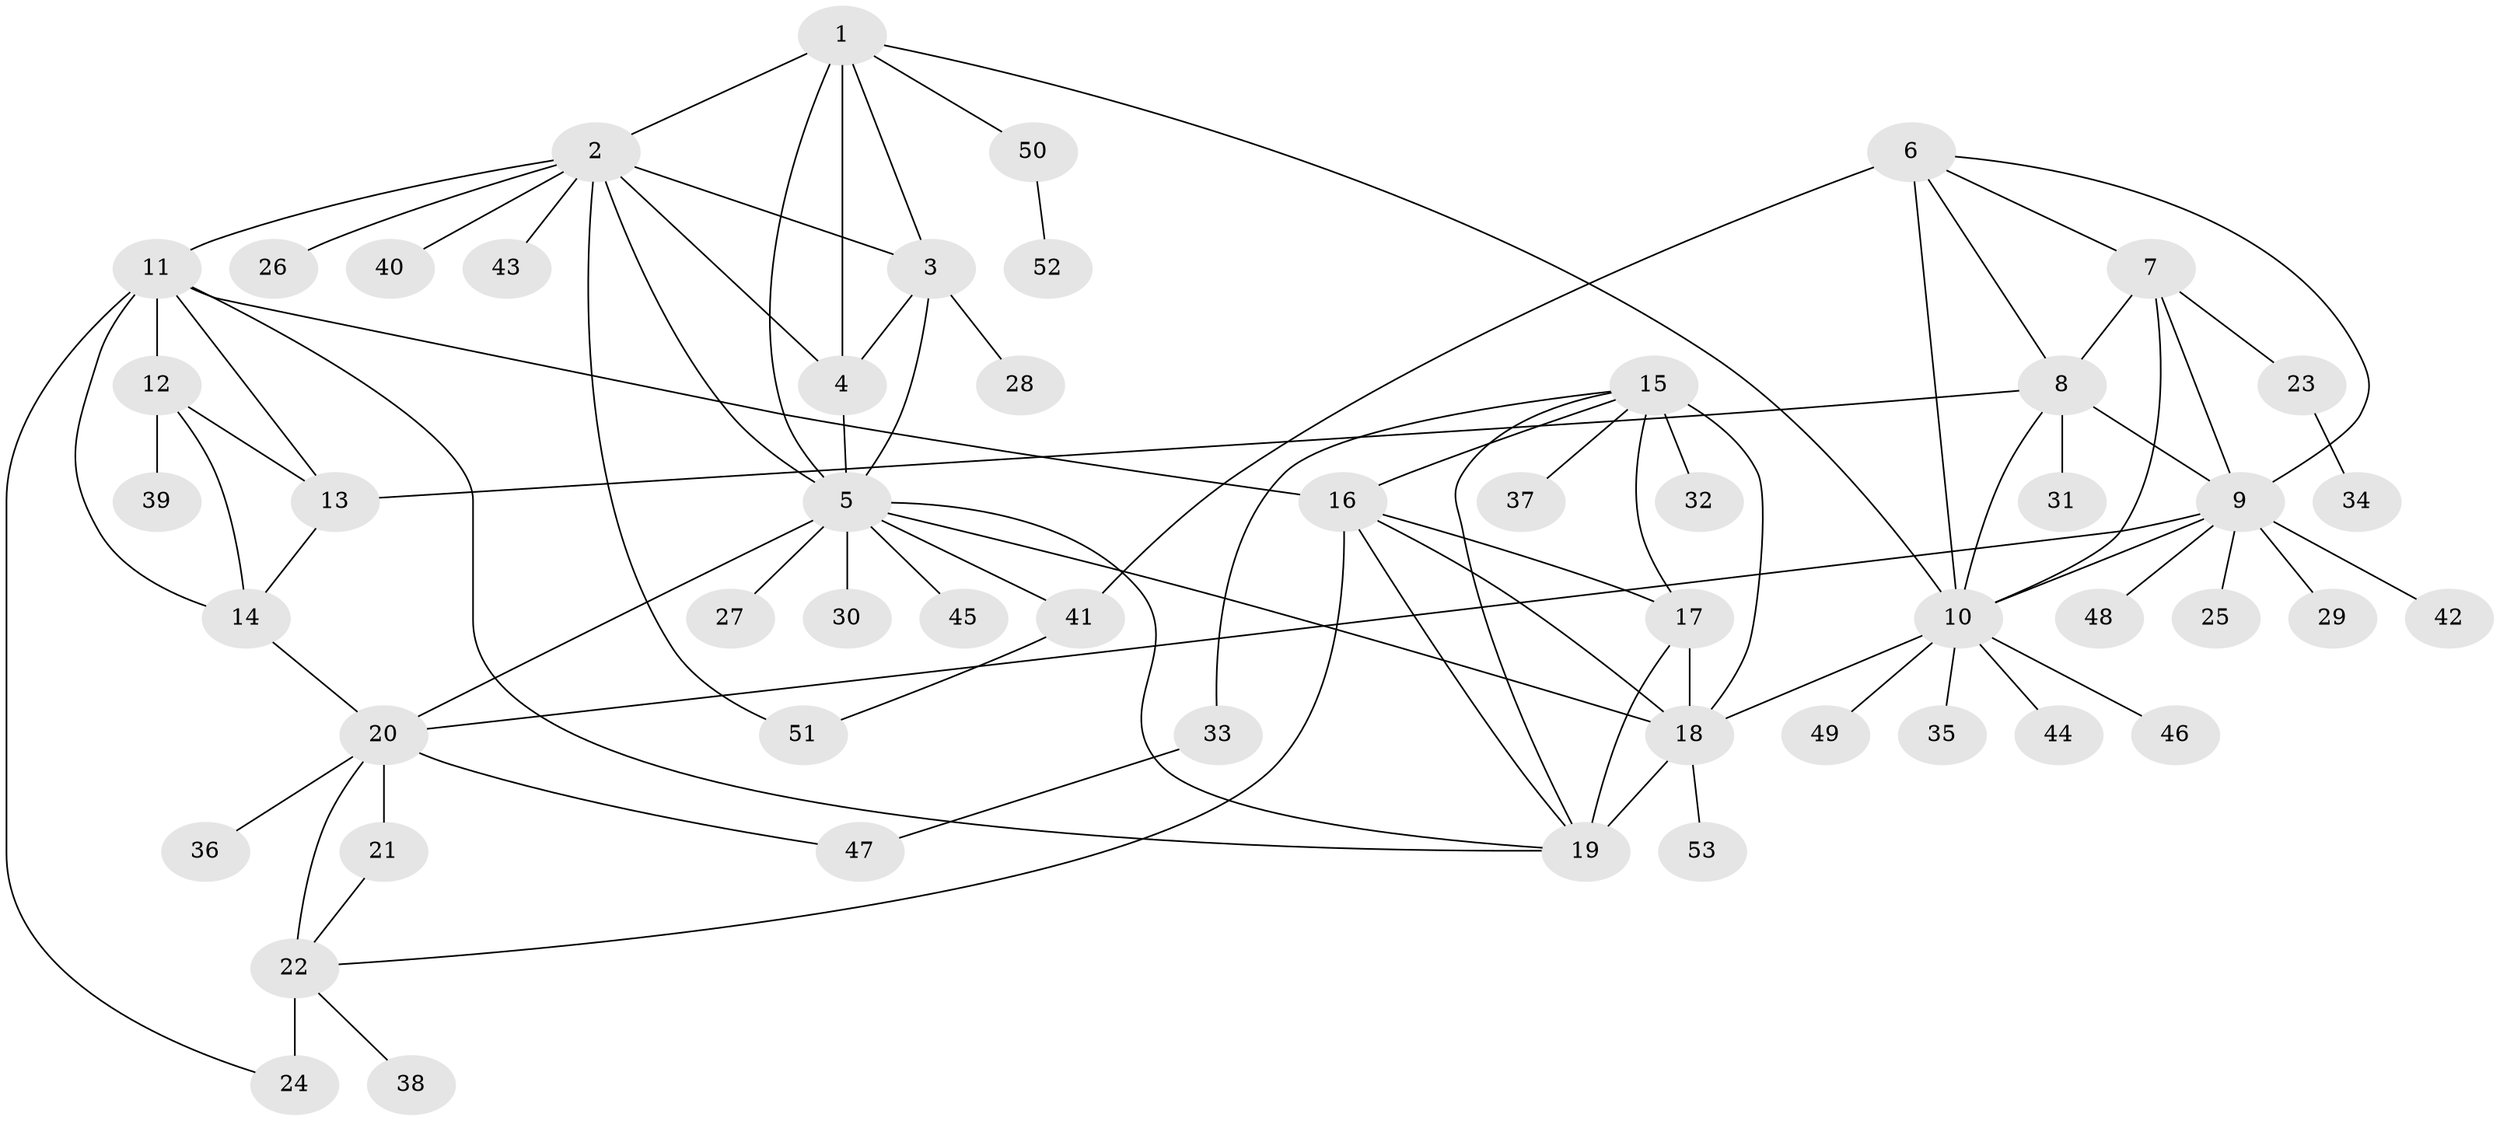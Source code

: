 // original degree distribution, {6: 0.05714285714285714, 10: 0.0380952380952381, 12: 0.009523809523809525, 8: 0.0380952380952381, 7: 0.02857142857142857, 11: 0.02857142857142857, 5: 0.01904761904761905, 4: 0.01904761904761905, 1: 0.6, 3: 0.02857142857142857, 2: 0.13333333333333333}
// Generated by graph-tools (version 1.1) at 2025/52/03/04/25 22:52:13]
// undirected, 53 vertices, 86 edges
graph export_dot {
  node [color=gray90,style=filled];
  1;
  2;
  3;
  4;
  5;
  6;
  7;
  8;
  9;
  10;
  11;
  12;
  13;
  14;
  15;
  16;
  17;
  18;
  19;
  20;
  21;
  22;
  23;
  24;
  25;
  26;
  27;
  28;
  29;
  30;
  31;
  32;
  33;
  34;
  35;
  36;
  37;
  38;
  39;
  40;
  41;
  42;
  43;
  44;
  45;
  46;
  47;
  48;
  49;
  50;
  51;
  52;
  53;
  1 -- 2 [weight=1.0];
  1 -- 3 [weight=1.0];
  1 -- 4 [weight=2.0];
  1 -- 5 [weight=1.0];
  1 -- 10 [weight=1.0];
  1 -- 50 [weight=1.0];
  2 -- 3 [weight=1.0];
  2 -- 4 [weight=1.0];
  2 -- 5 [weight=1.0];
  2 -- 11 [weight=1.0];
  2 -- 26 [weight=1.0];
  2 -- 40 [weight=1.0];
  2 -- 43 [weight=1.0];
  2 -- 51 [weight=1.0];
  3 -- 4 [weight=1.0];
  3 -- 5 [weight=1.0];
  3 -- 28 [weight=5.0];
  4 -- 5 [weight=1.0];
  5 -- 18 [weight=1.0];
  5 -- 19 [weight=1.0];
  5 -- 20 [weight=1.0];
  5 -- 27 [weight=1.0];
  5 -- 30 [weight=1.0];
  5 -- 41 [weight=1.0];
  5 -- 45 [weight=1.0];
  6 -- 7 [weight=1.0];
  6 -- 8 [weight=1.0];
  6 -- 9 [weight=1.0];
  6 -- 10 [weight=1.0];
  6 -- 41 [weight=3.0];
  7 -- 8 [weight=1.0];
  7 -- 9 [weight=1.0];
  7 -- 10 [weight=1.0];
  7 -- 23 [weight=1.0];
  8 -- 9 [weight=1.0];
  8 -- 10 [weight=1.0];
  8 -- 13 [weight=1.0];
  8 -- 31 [weight=1.0];
  9 -- 10 [weight=1.0];
  9 -- 20 [weight=1.0];
  9 -- 25 [weight=1.0];
  9 -- 29 [weight=1.0];
  9 -- 42 [weight=1.0];
  9 -- 48 [weight=1.0];
  10 -- 18 [weight=1.0];
  10 -- 35 [weight=1.0];
  10 -- 44 [weight=1.0];
  10 -- 46 [weight=1.0];
  10 -- 49 [weight=1.0];
  11 -- 12 [weight=6.0];
  11 -- 13 [weight=2.0];
  11 -- 14 [weight=2.0];
  11 -- 16 [weight=1.0];
  11 -- 19 [weight=1.0];
  11 -- 24 [weight=1.0];
  12 -- 13 [weight=1.0];
  12 -- 14 [weight=1.0];
  12 -- 39 [weight=1.0];
  13 -- 14 [weight=1.0];
  14 -- 20 [weight=1.0];
  15 -- 16 [weight=1.0];
  15 -- 17 [weight=1.0];
  15 -- 18 [weight=1.0];
  15 -- 19 [weight=1.0];
  15 -- 32 [weight=4.0];
  15 -- 33 [weight=1.0];
  15 -- 37 [weight=1.0];
  16 -- 17 [weight=1.0];
  16 -- 18 [weight=1.0];
  16 -- 19 [weight=1.0];
  16 -- 22 [weight=1.0];
  17 -- 18 [weight=1.0];
  17 -- 19 [weight=4.0];
  18 -- 19 [weight=1.0];
  18 -- 53 [weight=1.0];
  20 -- 21 [weight=5.0];
  20 -- 22 [weight=3.0];
  20 -- 36 [weight=1.0];
  20 -- 47 [weight=1.0];
  21 -- 22 [weight=1.0];
  22 -- 24 [weight=4.0];
  22 -- 38 [weight=1.0];
  23 -- 34 [weight=1.0];
  33 -- 47 [weight=1.0];
  41 -- 51 [weight=1.0];
  50 -- 52 [weight=1.0];
}

